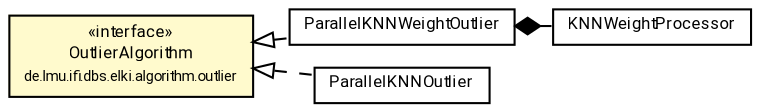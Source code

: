 #!/usr/local/bin/dot
#
# Class diagram 
# Generated by UMLGraph version R5_7_2-60-g0e99a6 (http://www.spinellis.gr/umlgraph/)
#

digraph G {
	graph [fontnames="svg"]
	edge [fontname="Roboto",fontsize=7,labelfontname="Roboto",labelfontsize=7,color="black"];
	node [fontname="Roboto",fontcolor="black",fontsize=8,shape=plaintext,margin=0,width=0,height=0];
	nodesep=0.15;
	ranksep=0.25;
	rankdir=LR;
	// de.lmu.ifi.dbs.elki.algorithm.outlier.OutlierAlgorithm
	c786231 [label=<<table title="de.lmu.ifi.dbs.elki.algorithm.outlier.OutlierAlgorithm" border="0" cellborder="1" cellspacing="0" cellpadding="2" bgcolor="LemonChiffon" href="../../OutlierAlgorithm.html" target="_parent">
		<tr><td><table border="0" cellspacing="0" cellpadding="1">
		<tr><td align="center" balign="center"> &#171;interface&#187; </td></tr>
		<tr><td align="center" balign="center"> <font face="Roboto">OutlierAlgorithm</font> </td></tr>
		<tr><td align="center" balign="center"> <font face="Roboto" point-size="7.0">de.lmu.ifi.dbs.elki.algorithm.outlier</font> </td></tr>
		</table></td></tr>
		</table>>, URL="../../OutlierAlgorithm.html"];
	// de.lmu.ifi.dbs.elki.algorithm.outlier.distance.parallel.ParallelKNNWeightOutlier<O>
	c786249 [label=<<table title="de.lmu.ifi.dbs.elki.algorithm.outlier.distance.parallel.ParallelKNNWeightOutlier" border="0" cellborder="1" cellspacing="0" cellpadding="2" href="ParallelKNNWeightOutlier.html" target="_parent">
		<tr><td><table border="0" cellspacing="0" cellpadding="1">
		<tr><td align="center" balign="center"> <font face="Roboto">ParallelKNNWeightOutlier</font> </td></tr>
		</table></td></tr>
		</table>>, URL="ParallelKNNWeightOutlier.html"];
	// de.lmu.ifi.dbs.elki.algorithm.outlier.distance.parallel.ParallelKNNOutlier<O>
	c786251 [label=<<table title="de.lmu.ifi.dbs.elki.algorithm.outlier.distance.parallel.ParallelKNNOutlier" border="0" cellborder="1" cellspacing="0" cellpadding="2" href="ParallelKNNOutlier.html" target="_parent">
		<tr><td><table border="0" cellspacing="0" cellpadding="1">
		<tr><td align="center" balign="center"> <font face="Roboto">ParallelKNNOutlier</font> </td></tr>
		</table></td></tr>
		</table>>, URL="ParallelKNNOutlier.html"];
	// de.lmu.ifi.dbs.elki.algorithm.outlier.distance.parallel.KNNWeightProcessor
	c786253 [label=<<table title="de.lmu.ifi.dbs.elki.algorithm.outlier.distance.parallel.KNNWeightProcessor" border="0" cellborder="1" cellspacing="0" cellpadding="2" href="KNNWeightProcessor.html" target="_parent">
		<tr><td><table border="0" cellspacing="0" cellpadding="1">
		<tr><td align="center" balign="center"> <font face="Roboto">KNNWeightProcessor</font> </td></tr>
		</table></td></tr>
		</table>>, URL="KNNWeightProcessor.html"];
	// de.lmu.ifi.dbs.elki.algorithm.outlier.distance.parallel.ParallelKNNWeightOutlier<O> implements de.lmu.ifi.dbs.elki.algorithm.outlier.OutlierAlgorithm
	c786231 -> c786249 [arrowtail=empty,style=dashed,dir=back,weight=9];
	// de.lmu.ifi.dbs.elki.algorithm.outlier.distance.parallel.ParallelKNNWeightOutlier<O> composed de.lmu.ifi.dbs.elki.algorithm.outlier.distance.parallel.KNNWeightProcessor
	c786249 -> c786253 [arrowhead=none,arrowtail=diamond,dir=back,weight=6];
	// de.lmu.ifi.dbs.elki.algorithm.outlier.distance.parallel.ParallelKNNOutlier<O> implements de.lmu.ifi.dbs.elki.algorithm.outlier.OutlierAlgorithm
	c786231 -> c786251 [arrowtail=empty,style=dashed,dir=back,weight=9];
}


